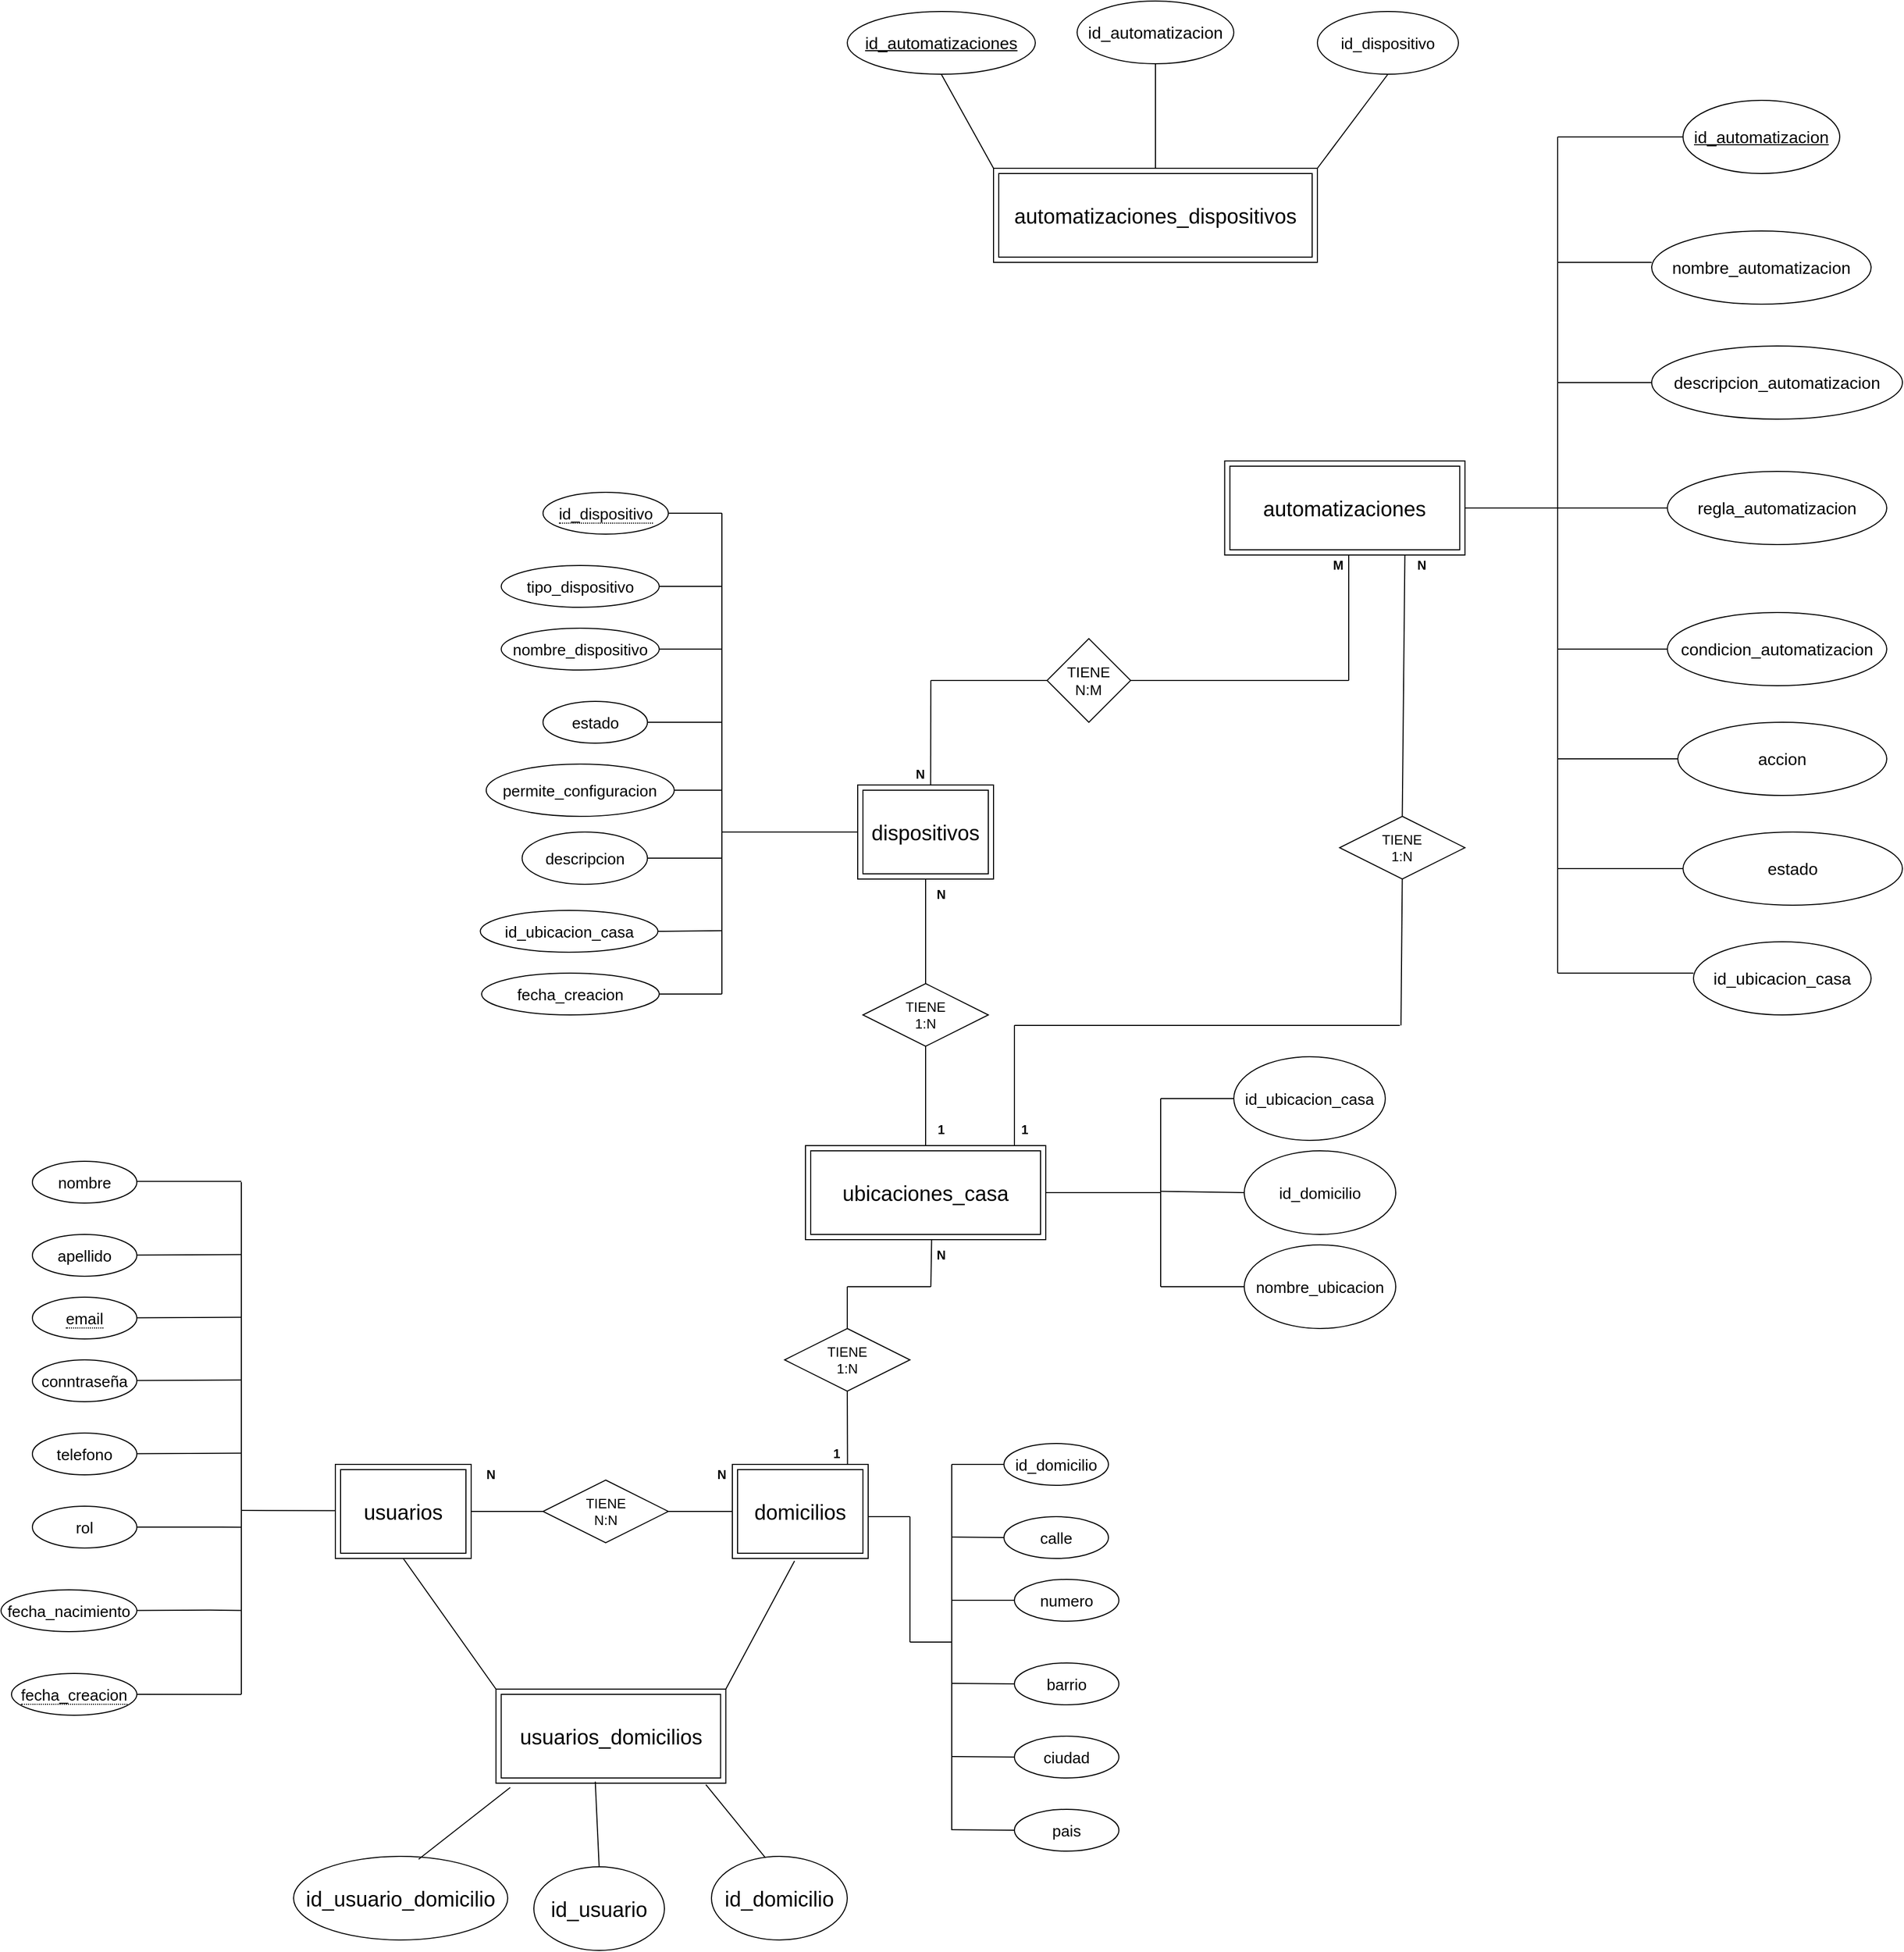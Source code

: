 <mxfile version="27.1.4">
  <diagram name="Página-1" id="RN6qUwkXmXJioh9lJVVL">
    <mxGraphModel dx="1588" dy="1826" grid="1" gridSize="10" guides="1" tooltips="1" connect="1" arrows="1" fold="1" page="0" pageScale="1" pageWidth="1169" pageHeight="827" background="light-dark(#FFFFFF,#000000)" math="0" shadow="0">
      <root>
        <mxCell id="0" />
        <mxCell id="1" parent="0" />
        <mxCell id="u8_-o0xkHzn2XvbIuxs5-7" value="&lt;span style=&quot;font-size: 15px;&quot;&gt;nombre&lt;/span&gt;" style="ellipse;whiteSpace=wrap;html=1;align=center;" parent="1" vertex="1">
          <mxGeometry x="-300" y="220" width="100" height="40" as="geometry" />
        </mxCell>
        <mxCell id="u8_-o0xkHzn2XvbIuxs5-8" value="" style="endArrow=none;html=1;rounded=0;" parent="1" edge="1">
          <mxGeometry relative="1" as="geometry">
            <mxPoint x="-100" y="240" as="sourcePoint" />
            <mxPoint x="-100" y="730" as="targetPoint" />
          </mxGeometry>
        </mxCell>
        <mxCell id="u8_-o0xkHzn2XvbIuxs5-9" value="" style="endArrow=none;html=1;rounded=0;" parent="1" edge="1">
          <mxGeometry relative="1" as="geometry">
            <mxPoint x="-200" y="239.29" as="sourcePoint" />
            <mxPoint x="-100" y="239.29" as="targetPoint" />
          </mxGeometry>
        </mxCell>
        <mxCell id="u8_-o0xkHzn2XvbIuxs5-10" value="&lt;span style=&quot;font-size: 15px;&quot;&gt;apellido&lt;/span&gt;" style="ellipse;whiteSpace=wrap;html=1;align=center;" parent="1" vertex="1">
          <mxGeometry x="-300" y="290" width="100" height="40" as="geometry" />
        </mxCell>
        <mxCell id="u8_-o0xkHzn2XvbIuxs5-11" value="" style="endArrow=none;html=1;rounded=0;" parent="1" edge="1">
          <mxGeometry relative="1" as="geometry">
            <mxPoint x="-200" y="309.7" as="sourcePoint" />
            <mxPoint x="-100" y="309.29" as="targetPoint" />
          </mxGeometry>
        </mxCell>
        <mxCell id="u8_-o0xkHzn2XvbIuxs5-12" value="&lt;span style=&quot;border-bottom: 1px dotted&quot;&gt;&lt;font style=&quot;font-size: 15px;&quot;&gt;email&lt;/font&gt;&lt;/span&gt;" style="ellipse;whiteSpace=wrap;html=1;align=center;" parent="1" vertex="1">
          <mxGeometry x="-300" y="350" width="100" height="40" as="geometry" />
        </mxCell>
        <mxCell id="u8_-o0xkHzn2XvbIuxs5-13" value="&lt;span style=&quot;font-size: 15px;&quot;&gt;conntraseña&lt;/span&gt;" style="ellipse;whiteSpace=wrap;html=1;align=center;" parent="1" vertex="1">
          <mxGeometry x="-300" y="410" width="100" height="40" as="geometry" />
        </mxCell>
        <mxCell id="u8_-o0xkHzn2XvbIuxs5-14" value="&lt;span style=&quot;font-size: 15px;&quot;&gt;telefono&lt;/span&gt;" style="ellipse;whiteSpace=wrap;html=1;align=center;" parent="1" vertex="1">
          <mxGeometry x="-300" y="480" width="100" height="40" as="geometry" />
        </mxCell>
        <mxCell id="u8_-o0xkHzn2XvbIuxs5-3" value="&lt;font style=&quot;font-size: 20px;&quot;&gt;usuarios&lt;/font&gt;" style="shape=ext;margin=3;double=1;whiteSpace=wrap;html=1;align=center;" parent="1" vertex="1">
          <mxGeometry x="-10" y="510" width="130" height="90" as="geometry" />
        </mxCell>
        <mxCell id="3FY7Xd6svoK7raiZwcE3-3" value="&lt;font style=&quot;font-size: 20px;&quot;&gt;dispositivos&lt;/font&gt;" style="shape=ext;margin=3;double=1;whiteSpace=wrap;html=1;align=center;" parent="1" vertex="1">
          <mxGeometry x="490" y="-140" width="130" height="90" as="geometry" />
        </mxCell>
        <mxCell id="3FY7Xd6svoK7raiZwcE3-4" value="&lt;span style=&quot;font-size: 15px;&quot;&gt;rol&lt;/span&gt;" style="ellipse;whiteSpace=wrap;html=1;align=center;" parent="1" vertex="1">
          <mxGeometry x="-300" y="550" width="100" height="40" as="geometry" />
        </mxCell>
        <mxCell id="3FY7Xd6svoK7raiZwcE3-6" value="" style="endArrow=none;html=1;rounded=0;" parent="1" edge="1">
          <mxGeometry relative="1" as="geometry">
            <mxPoint x="-200" y="369.7" as="sourcePoint" />
            <mxPoint x="-100" y="369.29" as="targetPoint" />
          </mxGeometry>
        </mxCell>
        <mxCell id="3FY7Xd6svoK7raiZwcE3-7" value="" style="endArrow=none;html=1;rounded=0;" parent="1" edge="1">
          <mxGeometry relative="1" as="geometry">
            <mxPoint x="-200" y="429.7" as="sourcePoint" />
            <mxPoint x="-100" y="429.29" as="targetPoint" />
          </mxGeometry>
        </mxCell>
        <mxCell id="3FY7Xd6svoK7raiZwcE3-8" value="" style="endArrow=none;html=1;rounded=0;" parent="1" edge="1">
          <mxGeometry relative="1" as="geometry">
            <mxPoint x="-200" y="499.7" as="sourcePoint" />
            <mxPoint x="-100" y="499.29" as="targetPoint" />
          </mxGeometry>
        </mxCell>
        <mxCell id="3FY7Xd6svoK7raiZwcE3-10" value="" style="endArrow=none;html=1;rounded=0;" parent="1" edge="1">
          <mxGeometry relative="1" as="geometry">
            <mxPoint x="-200" y="570" as="sourcePoint" />
            <mxPoint x="-100" y="570.09" as="targetPoint" />
            <Array as="points">
              <mxPoint x="-120" y="570" />
            </Array>
          </mxGeometry>
        </mxCell>
        <mxCell id="3FY7Xd6svoK7raiZwcE3-11" value="" style="endArrow=none;html=1;rounded=0;entryX=0;entryY=0.5;entryDx=0;entryDy=0;" parent="1" edge="1">
          <mxGeometry relative="1" as="geometry">
            <mxPoint x="-100" y="554" as="sourcePoint" />
            <mxPoint x="-10" y="554.29" as="targetPoint" />
            <Array as="points" />
          </mxGeometry>
        </mxCell>
        <mxCell id="3FY7Xd6svoK7raiZwcE3-21" value="&lt;font style=&quot;font-size: 20px;&quot;&gt;domicilios&lt;/font&gt;" style="shape=ext;margin=3;double=1;whiteSpace=wrap;html=1;align=center;" parent="1" vertex="1">
          <mxGeometry x="370" y="510" width="130" height="90" as="geometry" />
        </mxCell>
        <mxCell id="3FY7Xd6svoK7raiZwcE3-27" value="&lt;span style=&quot;font-size: 15px;&quot;&gt;id_domicilio&lt;/span&gt;" style="ellipse;whiteSpace=wrap;html=1;align=center;strokeColor=default;" parent="1" vertex="1">
          <mxGeometry x="630" y="490" width="100" height="40" as="geometry" />
        </mxCell>
        <mxCell id="3FY7Xd6svoK7raiZwcE3-30" value="&lt;span style=&quot;border-bottom: 1px dotted&quot;&gt;&lt;font style=&quot;font-size: 15px;&quot;&gt;fecha_creacion&lt;/font&gt;&lt;/span&gt;" style="ellipse;whiteSpace=wrap;html=1;align=center;" parent="1" vertex="1">
          <mxGeometry x="-320" y="710" width="120" height="40" as="geometry" />
        </mxCell>
        <mxCell id="3FY7Xd6svoK7raiZwcE3-31" value="" style="endArrow=none;html=1;rounded=0;" parent="1" edge="1">
          <mxGeometry relative="1" as="geometry">
            <mxPoint x="-200" y="649.7" as="sourcePoint" />
            <mxPoint x="-100" y="649.79" as="targetPoint" />
            <Array as="points">
              <mxPoint x="-130" y="649.41" />
            </Array>
          </mxGeometry>
        </mxCell>
        <mxCell id="3FY7Xd6svoK7raiZwcE3-34" value="&lt;span style=&quot;font-size: 15px;&quot;&gt;fecha_nacimiento&lt;/span&gt;" style="ellipse;whiteSpace=wrap;html=1;align=center;" parent="1" vertex="1">
          <mxGeometry x="-330" y="630" width="130" height="40" as="geometry" />
        </mxCell>
        <mxCell id="3FY7Xd6svoK7raiZwcE3-35" value="" style="endArrow=none;html=1;rounded=0;" parent="1" edge="1">
          <mxGeometry relative="1" as="geometry">
            <mxPoint x="-200" y="730.0" as="sourcePoint" />
            <mxPoint x="-100" y="730.09" as="targetPoint" />
          </mxGeometry>
        </mxCell>
        <mxCell id="3FY7Xd6svoK7raiZwcE3-37" value="" style="endArrow=none;html=1;rounded=0;exitX=1;exitY=0.5;exitDx=0;exitDy=0;" parent="1" source="3FY7Xd6svoK7raiZwcE3-38" edge="1">
          <mxGeometry relative="1" as="geometry">
            <mxPoint x="300" y="360" as="sourcePoint" />
            <mxPoint x="340" y="555" as="targetPoint" />
          </mxGeometry>
        </mxCell>
        <mxCell id="3FY7Xd6svoK7raiZwcE3-39" value="" style="endArrow=none;html=1;rounded=0;entryX=0;entryY=0.5;entryDx=0;entryDy=0;exitX=1;exitY=0.5;exitDx=0;exitDy=0;" parent="1" source="u8_-o0xkHzn2XvbIuxs5-3" target="3FY7Xd6svoK7raiZwcE3-38" edge="1">
          <mxGeometry relative="1" as="geometry">
            <mxPoint x="150" y="250" as="sourcePoint" />
            <mxPoint x="400" y="245" as="targetPoint" />
          </mxGeometry>
        </mxCell>
        <mxCell id="3FY7Xd6svoK7raiZwcE3-38" value="&lt;div&gt;&lt;font style=&quot;font-size: 13px;&quot;&gt;TIENE&lt;/font&gt;&lt;/div&gt;&lt;div&gt;&lt;font style=&quot;font-size: 13px;&quot;&gt;N:N&lt;/font&gt;&lt;/div&gt;" style="shape=rhombus;perimeter=rhombusPerimeter;whiteSpace=wrap;html=1;align=center;" parent="1" vertex="1">
          <mxGeometry x="188.75" y="525" width="120" height="60" as="geometry" />
        </mxCell>
        <mxCell id="3FY7Xd6svoK7raiZwcE3-41" value="" style="endArrow=none;html=1;rounded=0;" parent="1" edge="1">
          <mxGeometry relative="1" as="geometry">
            <mxPoint x="580" y="510" as="sourcePoint" />
            <mxPoint x="580" y="860" as="targetPoint" />
            <Array as="points">
              <mxPoint x="580" y="750" />
            </Array>
          </mxGeometry>
        </mxCell>
        <mxCell id="3FY7Xd6svoK7raiZwcE3-42" value="" style="endArrow=none;html=1;rounded=0;entryX=0;entryY=0.5;entryDx=0;entryDy=0;" parent="1" target="3FY7Xd6svoK7raiZwcE3-27" edge="1">
          <mxGeometry relative="1" as="geometry">
            <mxPoint x="580" y="510" as="sourcePoint" />
            <mxPoint x="670" y="470" as="targetPoint" />
          </mxGeometry>
        </mxCell>
        <mxCell id="3FY7Xd6svoK7raiZwcE3-43" value="" style="endArrow=none;html=1;rounded=0;entryX=0;entryY=0.5;entryDx=0;entryDy=0;" parent="1" edge="1" target="lZRvwx4m3cb8WMcR_I8b-4">
          <mxGeometry relative="1" as="geometry">
            <mxPoint x="580" y="579.5" as="sourcePoint" />
            <mxPoint x="630" y="579.5" as="targetPoint" />
          </mxGeometry>
        </mxCell>
        <mxCell id="3FY7Xd6svoK7raiZwcE3-44" value="" style="endArrow=none;html=1;rounded=0;" parent="1" edge="1" target="lZRvwx4m3cb8WMcR_I8b-5">
          <mxGeometry relative="1" as="geometry">
            <mxPoint x="580" y="640" as="sourcePoint" />
            <mxPoint x="630" y="644.5" as="targetPoint" />
          </mxGeometry>
        </mxCell>
        <mxCell id="3FY7Xd6svoK7raiZwcE3-45" value="" style="endArrow=none;html=1;rounded=0;entryX=0;entryY=0.5;entryDx=0;entryDy=0;" parent="1" edge="1" target="lZRvwx4m3cb8WMcR_I8b-6">
          <mxGeometry relative="1" as="geometry">
            <mxPoint x="580" y="719.5" as="sourcePoint" />
            <mxPoint x="630" y="719.5" as="targetPoint" />
          </mxGeometry>
        </mxCell>
        <mxCell id="3FY7Xd6svoK7raiZwcE3-46" value="" style="endArrow=none;html=1;rounded=0;entryX=0;entryY=0.5;entryDx=0;entryDy=0;" parent="1" edge="1" target="lZRvwx4m3cb8WMcR_I8b-7">
          <mxGeometry relative="1" as="geometry">
            <mxPoint x="580" y="789.5" as="sourcePoint" />
            <mxPoint x="630" y="789.5" as="targetPoint" />
          </mxGeometry>
        </mxCell>
        <mxCell id="3FY7Xd6svoK7raiZwcE3-47" value="" style="endArrow=none;html=1;rounded=0;entryX=0;entryY=0.5;entryDx=0;entryDy=0;" parent="1" edge="1" target="lZRvwx4m3cb8WMcR_I8b-8">
          <mxGeometry relative="1" as="geometry">
            <mxPoint x="580" y="859.5" as="sourcePoint" />
            <mxPoint x="630" y="859.5" as="targetPoint" />
          </mxGeometry>
        </mxCell>
        <mxCell id="PQYUU-_nngMEaI0ktpOC-4" value="" style="endArrow=none;html=1;rounded=0;entryX=1;entryY=0.5;entryDx=0;entryDy=0;" parent="1" target="PQYUU-_nngMEaI0ktpOC-5" edge="1">
          <mxGeometry width="50" height="50" relative="1" as="geometry">
            <mxPoint x="360" y="-400" as="sourcePoint" />
            <mxPoint x="298.75" y="-400" as="targetPoint" />
          </mxGeometry>
        </mxCell>
        <mxCell id="PQYUU-_nngMEaI0ktpOC-5" value="&lt;span style=&quot;border-bottom: 1px dotted&quot;&gt;&lt;font style=&quot;font-size: 15px;&quot;&gt;id_dispositivo&lt;/font&gt;&lt;/span&gt;" style="ellipse;whiteSpace=wrap;html=1;align=center;" parent="1" vertex="1">
          <mxGeometry x="188.75" y="-420" width="120" height="40" as="geometry" />
        </mxCell>
        <mxCell id="PQYUU-_nngMEaI0ktpOC-7" value="&lt;span style=&quot;font-size: 15px;&quot;&gt;tipo_dispositivo&lt;/span&gt;" style="ellipse;whiteSpace=wrap;html=1;align=center;" parent="1" vertex="1">
          <mxGeometry x="148.75" y="-350" width="151.25" height="40" as="geometry" />
        </mxCell>
        <mxCell id="PQYUU-_nngMEaI0ktpOC-8" value="&lt;span style=&quot;font-size: 15px;&quot;&gt;estado&lt;/span&gt;" style="ellipse;whiteSpace=wrap;html=1;align=center;points=[[0,0,0,0,0],[0,0.5,0,0,0],[0,1,0,0,0],[0.5,0,0,0,0],[0.5,1,0,0,0],[1,0,0,0,0],[1,0.5,0,0,0],[1,1,0,0,0]];" parent="1" vertex="1">
          <mxGeometry x="188.75" y="-220" width="100" height="40" as="geometry" />
        </mxCell>
        <mxCell id="PQYUU-_nngMEaI0ktpOC-11" value="&lt;span style=&quot;font-size: 15px;&quot;&gt;nombre_dispositivo&lt;/span&gt;" style="ellipse;whiteSpace=wrap;html=1;align=center;" parent="1" vertex="1">
          <mxGeometry x="148.75" y="-290" width="151.25" height="40" as="geometry" />
        </mxCell>
        <mxCell id="PQYUU-_nngMEaI0ktpOC-13" value="&lt;span style=&quot;font-size: 20px;&quot;&gt;automatizaciones&lt;/span&gt;" style="shape=ext;margin=3;double=1;whiteSpace=wrap;html=1;align=center;" parent="1" vertex="1">
          <mxGeometry x="841.25" y="-450" width="230" height="90" as="geometry" />
        </mxCell>
        <mxCell id="PQYUU-_nngMEaI0ktpOC-15" value="" style="endArrow=none;html=1;rounded=0;" parent="1" edge="1">
          <mxGeometry width="50" height="50" relative="1" as="geometry">
            <mxPoint x="360" y="-400" as="sourcePoint" />
            <mxPoint x="360" y="60" as="targetPoint" />
            <Array as="points">
              <mxPoint x="360" y="-60" />
            </Array>
          </mxGeometry>
        </mxCell>
        <mxCell id="PQYUU-_nngMEaI0ktpOC-16" value="" style="endArrow=none;html=1;rounded=0;entryX=1;entryY=0.5;entryDx=0;entryDy=0;" parent="1" target="PQYUU-_nngMEaI0ktpOC-7" edge="1">
          <mxGeometry width="50" height="50" relative="1" as="geometry">
            <mxPoint x="360" y="-330" as="sourcePoint" />
            <mxPoint x="310" y="-350" as="targetPoint" />
          </mxGeometry>
        </mxCell>
        <mxCell id="PQYUU-_nngMEaI0ktpOC-17" value="" style="endArrow=none;html=1;rounded=0;entryX=1;entryY=0.5;entryDx=0;entryDy=0;" parent="1" edge="1" target="PQYUU-_nngMEaI0ktpOC-11">
          <mxGeometry width="50" height="50" relative="1" as="geometry">
            <mxPoint x="360" y="-270" as="sourcePoint" />
            <mxPoint x="310" y="-270" as="targetPoint" />
          </mxGeometry>
        </mxCell>
        <mxCell id="PQYUU-_nngMEaI0ktpOC-20" value="" style="endArrow=none;html=1;rounded=0;entryX=1;entryY=0.5;entryDx=0;entryDy=0;entryPerimeter=0;" parent="1" target="PQYUU-_nngMEaI0ktpOC-8" edge="1">
          <mxGeometry width="50" height="50" relative="1" as="geometry">
            <mxPoint x="360" y="-200" as="sourcePoint" />
            <mxPoint x="288.75" y="-205" as="targetPoint" />
          </mxGeometry>
        </mxCell>
        <mxCell id="PQYUU-_nngMEaI0ktpOC-21" value="&lt;span style=&quot;font-size: 20px;&quot;&gt;ubicaciones_casa&lt;/span&gt;" style="shape=ext;margin=3;double=1;whiteSpace=wrap;html=1;align=center;" parent="1" vertex="1">
          <mxGeometry x="440" y="205" width="230" height="90" as="geometry" />
        </mxCell>
        <mxCell id="PQYUU-_nngMEaI0ktpOC-22" value="&lt;span style=&quot;font-size: 15px;&quot;&gt;id_ubicacion_casa&lt;/span&gt;" style="ellipse;whiteSpace=wrap;html=1;align=center;" parent="1" vertex="1">
          <mxGeometry x="128.75" y="-20" width="170" height="40" as="geometry" />
        </mxCell>
        <mxCell id="PQYUU-_nngMEaI0ktpOC-23" value="" style="endArrow=none;html=1;rounded=0;entryX=1;entryY=0.5;entryDx=0;entryDy=0;" parent="1" edge="1" target="PQYUU-_nngMEaI0ktpOC-46">
          <mxGeometry width="50" height="50" relative="1" as="geometry">
            <mxPoint x="360" y="-70" as="sourcePoint" />
            <mxPoint x="300" y="-70" as="targetPoint" />
          </mxGeometry>
        </mxCell>
        <mxCell id="PQYUU-_nngMEaI0ktpOC-25" value="" style="endArrow=none;html=1;rounded=0;entryX=1;entryY=0.5;entryDx=0;entryDy=0;" parent="1" edge="1" target="PQYUU-_nngMEaI0ktpOC-22">
          <mxGeometry width="50" height="50" relative="1" as="geometry">
            <mxPoint x="360" y="-0.59" as="sourcePoint" />
            <mxPoint x="320" y="-20" as="targetPoint" />
          </mxGeometry>
        </mxCell>
        <mxCell id="PQYUU-_nngMEaI0ktpOC-27" value="" style="endArrow=none;html=1;rounded=0;" parent="1" edge="1">
          <mxGeometry width="50" height="50" relative="1" as="geometry">
            <mxPoint x="360" y="60" as="sourcePoint" />
            <mxPoint x="300" y="60" as="targetPoint" />
          </mxGeometry>
        </mxCell>
        <mxCell id="PQYUU-_nngMEaI0ktpOC-28" value="&lt;span style=&quot;font-size: 15px;&quot;&gt;fecha_creacion&lt;/span&gt;" style="ellipse;whiteSpace=wrap;html=1;align=center;" parent="1" vertex="1">
          <mxGeometry x="130" y="40" width="170" height="40" as="geometry" />
        </mxCell>
        <mxCell id="PQYUU-_nngMEaI0ktpOC-44" value="&lt;font style=&quot;font-size: 15px;&quot;&gt;permite_configuracion&lt;/font&gt;" style="ellipse;whiteSpace=wrap;html=1;" parent="1" vertex="1">
          <mxGeometry x="134.38" y="-160" width="180" height="50" as="geometry" />
        </mxCell>
        <mxCell id="PQYUU-_nngMEaI0ktpOC-46" value="&lt;font style=&quot;font-size: 15px;&quot;&gt;descripcion&lt;/font&gt;" style="ellipse;whiteSpace=wrap;html=1;" parent="1" vertex="1">
          <mxGeometry x="168.75" y="-95" width="120" height="50" as="geometry" />
        </mxCell>
        <mxCell id="PQYUU-_nngMEaI0ktpOC-52" value="&lt;font style=&quot;font-size: 15px;&quot;&gt;id_ubicacion_casa&lt;/font&gt;" style="ellipse;whiteSpace=wrap;html=1;" parent="1" vertex="1">
          <mxGeometry x="850" y="120" width="145" height="80" as="geometry" />
        </mxCell>
        <mxCell id="PQYUU-_nngMEaI0ktpOC-56" value="&lt;font style=&quot;font-size: 15px;&quot;&gt;nombre_ubicacion&lt;/font&gt;" style="ellipse;whiteSpace=wrap;html=1;" parent="1" vertex="1">
          <mxGeometry x="860" y="300" width="145" height="80" as="geometry" />
        </mxCell>
        <mxCell id="PQYUU-_nngMEaI0ktpOC-60" value="&lt;font style=&quot;font-size: 16px;&quot;&gt;&lt;u&gt;id_automatizacion&lt;/u&gt;&lt;/font&gt;" style="ellipse;whiteSpace=wrap;html=1;" parent="1" vertex="1">
          <mxGeometry x="1280" y="-795" width="150" height="70" as="geometry" />
        </mxCell>
        <mxCell id="PQYUU-_nngMEaI0ktpOC-65" value="&lt;font style=&quot;font-size: 16px;&quot;&gt;id_ubicacion_casa&lt;/font&gt;" style="ellipse;whiteSpace=wrap;html=1;" parent="1" vertex="1">
          <mxGeometry x="1290" y="10" width="170" height="70" as="geometry" />
        </mxCell>
        <mxCell id="PQYUU-_nngMEaI0ktpOC-71" value="&lt;font style=&quot;font-size: 14px;&quot;&gt;TIENE&lt;/font&gt;&lt;div&gt;&lt;font style=&quot;font-size: 14px;&quot;&gt;N:M&lt;/font&gt;&lt;/div&gt;" style="rhombus;whiteSpace=wrap;html=1;" parent="1" vertex="1">
          <mxGeometry x="671.25" y="-280" width="80" height="80" as="geometry" />
        </mxCell>
        <mxCell id="9aWKp1DlWxSWSAv2HUEG-2" value="&lt;font style=&quot;font-size: 15px;&quot;&gt;id_domicilio&lt;/font&gt;" style="ellipse;whiteSpace=wrap;html=1;" parent="1" vertex="1">
          <mxGeometry x="860" y="210" width="145" height="80" as="geometry" />
        </mxCell>
        <mxCell id="e76gL8wItpxrsiZWBFDr-9" value="&lt;div&gt;&lt;font style=&quot;font-size: 13px;&quot;&gt;TIENE&lt;/font&gt;&lt;/div&gt;&lt;div&gt;&lt;font style=&quot;font-size: 13px;&quot;&gt;1:N&lt;/font&gt;&lt;/div&gt;" style="shape=rhombus;perimeter=rhombusPerimeter;whiteSpace=wrap;html=1;align=center;" parent="1" vertex="1">
          <mxGeometry x="420" y="380" width="120" height="60" as="geometry" />
        </mxCell>
        <mxCell id="e76gL8wItpxrsiZWBFDr-11" value="&lt;div&gt;&lt;font style=&quot;font-size: 13px;&quot;&gt;TIENE&lt;/font&gt;&lt;/div&gt;&lt;div&gt;&lt;span style=&quot;font-size: 13px;&quot;&gt;1:N&lt;/span&gt;&lt;/div&gt;" style="shape=rhombus;perimeter=rhombusPerimeter;whiteSpace=wrap;html=1;align=center;" parent="1" vertex="1">
          <mxGeometry x="495" y="50" width="120" height="60" as="geometry" />
        </mxCell>
        <mxCell id="eNG17uDxJaIBUiNM3jQK-4" value="" style="endArrow=none;html=1;rounded=0;" parent="1" edge="1">
          <mxGeometry width="50" height="50" relative="1" as="geometry">
            <mxPoint x="540" y="680" as="sourcePoint" />
            <mxPoint x="580" y="680" as="targetPoint" />
          </mxGeometry>
        </mxCell>
        <mxCell id="eNG17uDxJaIBUiNM3jQK-5" value="" style="endArrow=none;html=1;rounded=0;entryX=0;entryY=0.5;entryDx=0;entryDy=0;" parent="1" target="3FY7Xd6svoK7raiZwcE3-21" edge="1">
          <mxGeometry width="50" height="50" relative="1" as="geometry">
            <mxPoint x="340" y="555" as="sourcePoint" />
            <mxPoint x="370" y="410" as="targetPoint" />
          </mxGeometry>
        </mxCell>
        <mxCell id="eNG17uDxJaIBUiNM3jQK-7" value="" style="endArrow=none;html=1;rounded=0;exitX=0.5;exitY=0;exitDx=0;exitDy=0;entryX=0.5;entryY=1;entryDx=0;entryDy=0;" parent="1" source="e76gL8wItpxrsiZWBFDr-11" target="3FY7Xd6svoK7raiZwcE3-3" edge="1">
          <mxGeometry width="50" height="50" relative="1" as="geometry">
            <mxPoint x="610" y="-10" as="sourcePoint" />
            <mxPoint x="660" y="-60" as="targetPoint" />
          </mxGeometry>
        </mxCell>
        <mxCell id="eNG17uDxJaIBUiNM3jQK-17" value="" style="endArrow=none;html=1;rounded=0;entryX=0;entryY=0.5;entryDx=0;entryDy=0;" parent="1" target="3FY7Xd6svoK7raiZwcE3-3" edge="1">
          <mxGeometry width="50" height="50" relative="1" as="geometry">
            <mxPoint x="360" y="-95" as="sourcePoint" />
            <mxPoint x="550" y="-70" as="targetPoint" />
          </mxGeometry>
        </mxCell>
        <mxCell id="eNG17uDxJaIBUiNM3jQK-21" value="" style="endArrow=none;html=1;rounded=0;entryX=0.5;entryY=1;entryDx=0;entryDy=0;" parent="1" source="PQYUU-_nngMEaI0ktpOC-21" target="e76gL8wItpxrsiZWBFDr-11" edge="1">
          <mxGeometry width="50" height="50" relative="1" as="geometry">
            <mxPoint x="500" y="300" as="sourcePoint" />
            <mxPoint x="550" y="250" as="targetPoint" />
          </mxGeometry>
        </mxCell>
        <mxCell id="eNG17uDxJaIBUiNM3jQK-22" value="" style="endArrow=none;html=1;rounded=0;exitX=1;exitY=0.5;exitDx=0;exitDy=0;" parent="1" source="PQYUU-_nngMEaI0ktpOC-21" edge="1">
          <mxGeometry width="50" height="50" relative="1" as="geometry">
            <mxPoint x="700" y="240" as="sourcePoint" />
            <mxPoint x="780" y="250" as="targetPoint" />
          </mxGeometry>
        </mxCell>
        <mxCell id="eNG17uDxJaIBUiNM3jQK-23" value="" style="endArrow=none;html=1;rounded=0;" parent="1" edge="1">
          <mxGeometry width="50" height="50" relative="1" as="geometry">
            <mxPoint x="780" y="340" as="sourcePoint" />
            <mxPoint x="780" y="160" as="targetPoint" />
          </mxGeometry>
        </mxCell>
        <mxCell id="eNG17uDxJaIBUiNM3jQK-24" value="" style="endArrow=none;html=1;rounded=0;" parent="1" edge="1">
          <mxGeometry width="50" height="50" relative="1" as="geometry">
            <mxPoint x="780" y="160" as="sourcePoint" />
            <mxPoint x="850" y="160" as="targetPoint" />
            <Array as="points">
              <mxPoint x="830" y="160" />
            </Array>
          </mxGeometry>
        </mxCell>
        <mxCell id="eNG17uDxJaIBUiNM3jQK-25" value="" style="endArrow=none;html=1;rounded=0;entryX=0;entryY=0.5;entryDx=0;entryDy=0;" parent="1" target="9aWKp1DlWxSWSAv2HUEG-2" edge="1">
          <mxGeometry width="50" height="50" relative="1" as="geometry">
            <mxPoint x="780" y="248.75" as="sourcePoint" />
            <mxPoint x="860" y="251" as="targetPoint" />
          </mxGeometry>
        </mxCell>
        <mxCell id="eNG17uDxJaIBUiNM3jQK-26" value="" style="endArrow=none;html=1;rounded=0;" parent="1" edge="1">
          <mxGeometry width="50" height="50" relative="1" as="geometry">
            <mxPoint x="780" y="340" as="sourcePoint" />
            <mxPoint x="860" y="340" as="targetPoint" />
          </mxGeometry>
        </mxCell>
        <mxCell id="eNG17uDxJaIBUiNM3jQK-27" value="" style="endArrow=none;html=1;rounded=0;exitX=0.5;exitY=0;exitDx=0;exitDy=0;" parent="1" source="e76gL8wItpxrsiZWBFDr-9" edge="1">
          <mxGeometry width="50" height="50" relative="1" as="geometry">
            <mxPoint x="510" y="420" as="sourcePoint" />
            <mxPoint x="480" y="340" as="targetPoint" />
          </mxGeometry>
        </mxCell>
        <mxCell id="eNG17uDxJaIBUiNM3jQK-29" value="" style="endArrow=none;html=1;rounded=0;entryX=0.525;entryY=0.997;entryDx=0;entryDy=0;entryPerimeter=0;" parent="1" target="PQYUU-_nngMEaI0ktpOC-21" edge="1">
          <mxGeometry width="50" height="50" relative="1" as="geometry">
            <mxPoint x="560" y="340" as="sourcePoint" />
            <mxPoint x="560" y="320" as="targetPoint" />
          </mxGeometry>
        </mxCell>
        <mxCell id="eNG17uDxJaIBUiNM3jQK-30" value="" style="endArrow=none;html=1;rounded=0;" parent="1" edge="1">
          <mxGeometry width="50" height="50" relative="1" as="geometry">
            <mxPoint x="480" y="340" as="sourcePoint" />
            <mxPoint x="560" y="340" as="targetPoint" />
          </mxGeometry>
        </mxCell>
        <mxCell id="eNG17uDxJaIBUiNM3jQK-31" value="" style="endArrow=none;html=1;rounded=0;entryX=0.5;entryY=1;entryDx=0;entryDy=0;exitX=0.848;exitY=0.004;exitDx=0;exitDy=0;exitPerimeter=0;" parent="1" source="3FY7Xd6svoK7raiZwcE3-21" target="e76gL8wItpxrsiZWBFDr-9" edge="1">
          <mxGeometry width="50" height="50" relative="1" as="geometry">
            <mxPoint x="550" y="510" as="sourcePoint" />
            <mxPoint x="600" y="460" as="targetPoint" />
          </mxGeometry>
        </mxCell>
        <mxCell id="eNG17uDxJaIBUiNM3jQK-32" value="" style="endArrow=none;html=1;rounded=0;entryX=0;entryY=0.5;entryDx=0;entryDy=0;" parent="1" target="EQy5KtM84WTioe9oO2fu-3" edge="1">
          <mxGeometry width="50" height="50" relative="1" as="geometry">
            <mxPoint x="1160" y="-405" as="sourcePoint" />
            <mxPoint x="1250" y="-400" as="targetPoint" />
          </mxGeometry>
        </mxCell>
        <mxCell id="eNG17uDxJaIBUiNM3jQK-33" value="" style="endArrow=none;html=1;rounded=0;" parent="1" edge="1">
          <mxGeometry width="50" height="50" relative="1" as="geometry">
            <mxPoint x="1160" y="-485" as="sourcePoint" />
            <mxPoint x="1160" y="-760" as="targetPoint" />
          </mxGeometry>
        </mxCell>
        <mxCell id="eNG17uDxJaIBUiNM3jQK-34" value="" style="endArrow=none;html=1;rounded=0;" parent="1" edge="1">
          <mxGeometry width="50" height="50" relative="1" as="geometry">
            <mxPoint x="1160" y="40" as="sourcePoint" />
            <mxPoint x="1160" y="-325" as="targetPoint" />
          </mxGeometry>
        </mxCell>
        <mxCell id="eNG17uDxJaIBUiNM3jQK-36" value="" style="endArrow=none;html=1;rounded=0;" parent="1" edge="1">
          <mxGeometry width="50" height="50" relative="1" as="geometry">
            <mxPoint x="1160" y="-325" as="sourcePoint" />
            <mxPoint x="1160" y="-485" as="targetPoint" />
          </mxGeometry>
        </mxCell>
        <mxCell id="eNG17uDxJaIBUiNM3jQK-37" value="" style="endArrow=none;html=1;rounded=0;exitX=1;exitY=0.5;exitDx=0;exitDy=0;" parent="1" source="PQYUU-_nngMEaI0ktpOC-13" edge="1">
          <mxGeometry width="50" height="50" relative="1" as="geometry">
            <mxPoint x="1220" y="-400" as="sourcePoint" />
            <mxPoint x="1160" y="-405" as="targetPoint" />
          </mxGeometry>
        </mxCell>
        <mxCell id="eNG17uDxJaIBUiNM3jQK-43" value="&lt;b&gt;N&lt;/b&gt;" style="text;html=1;align=center;verticalAlign=middle;whiteSpace=wrap;rounded=0;" parent="1" vertex="1">
          <mxGeometry x="350" y="510" width="20" height="20" as="geometry" />
        </mxCell>
        <mxCell id="eNG17uDxJaIBUiNM3jQK-45" value="&lt;b&gt;1&lt;/b&gt;" style="text;html=1;align=center;verticalAlign=middle;whiteSpace=wrap;rounded=0;" parent="1" vertex="1">
          <mxGeometry x="460" y="490" width="20" height="20" as="geometry" />
        </mxCell>
        <mxCell id="eNG17uDxJaIBUiNM3jQK-50" value="" style="endArrow=none;html=1;rounded=0;" parent="1" edge="1">
          <mxGeometry width="50" height="50" relative="1" as="geometry">
            <mxPoint x="540" y="680" as="sourcePoint" />
            <mxPoint x="540" y="560" as="targetPoint" />
          </mxGeometry>
        </mxCell>
        <mxCell id="eNG17uDxJaIBUiNM3jQK-51" value="" style="endArrow=none;html=1;rounded=0;" parent="1" edge="1">
          <mxGeometry width="50" height="50" relative="1" as="geometry">
            <mxPoint x="500" y="560" as="sourcePoint" />
            <mxPoint x="540" y="560" as="targetPoint" />
          </mxGeometry>
        </mxCell>
        <mxCell id="eNG17uDxJaIBUiNM3jQK-52" value="" style="endArrow=none;html=1;rounded=0;exitX=0.537;exitY=-0.003;exitDx=0;exitDy=0;exitPerimeter=0;" parent="1" source="3FY7Xd6svoK7raiZwcE3-3" edge="1">
          <mxGeometry width="50" height="50" relative="1" as="geometry">
            <mxPoint x="560" y="-150" as="sourcePoint" />
            <mxPoint x="560" y="-240" as="targetPoint" />
          </mxGeometry>
        </mxCell>
        <mxCell id="eNG17uDxJaIBUiNM3jQK-53" value="" style="endArrow=none;html=1;rounded=0;entryX=0;entryY=0.5;entryDx=0;entryDy=0;" parent="1" target="PQYUU-_nngMEaI0ktpOC-71" edge="1">
          <mxGeometry width="50" height="50" relative="1" as="geometry">
            <mxPoint x="560" y="-240" as="sourcePoint" />
            <mxPoint x="640" y="-210" as="targetPoint" />
          </mxGeometry>
        </mxCell>
        <mxCell id="eNG17uDxJaIBUiNM3jQK-54" value="" style="endArrow=none;html=1;rounded=0;exitX=1;exitY=0.5;exitDx=0;exitDy=0;" parent="1" source="PQYUU-_nngMEaI0ktpOC-71" edge="1">
          <mxGeometry width="50" height="50" relative="1" as="geometry">
            <mxPoint x="830" y="-200" as="sourcePoint" />
            <mxPoint x="960" y="-240" as="targetPoint" />
          </mxGeometry>
        </mxCell>
        <mxCell id="eNG17uDxJaIBUiNM3jQK-55" value="" style="endArrow=none;html=1;rounded=0;" parent="1" edge="1">
          <mxGeometry width="50" height="50" relative="1" as="geometry">
            <mxPoint x="960" y="-240" as="sourcePoint" />
            <mxPoint x="960" y="-360" as="targetPoint" />
          </mxGeometry>
        </mxCell>
        <mxCell id="eNG17uDxJaIBUiNM3jQK-58" value="&lt;b&gt;N&lt;/b&gt;" style="text;html=1;align=center;verticalAlign=middle;whiteSpace=wrap;rounded=0;" parent="1" vertex="1">
          <mxGeometry x="540" y="-160" width="20" height="20" as="geometry" />
        </mxCell>
        <mxCell id="eNG17uDxJaIBUiNM3jQK-59" value="&lt;b&gt;M&lt;/b&gt;" style="text;html=1;align=center;verticalAlign=middle;whiteSpace=wrap;rounded=0;" parent="1" vertex="1">
          <mxGeometry x="940" y="-360" width="20" height="20" as="geometry" />
        </mxCell>
        <mxCell id="eNG17uDxJaIBUiNM3jQK-60" value="&lt;b&gt;1&lt;/b&gt;" style="text;html=1;align=center;verticalAlign=middle;whiteSpace=wrap;rounded=0;" parent="1" vertex="1">
          <mxGeometry x="560" y="180" width="20" height="20" as="geometry" />
        </mxCell>
        <mxCell id="9W7iCBFBEu6Ouapv9Jzr-2" value="&lt;font style=&quot;font-size: 20px;&quot;&gt;usuarios_domicilios&lt;/font&gt;" style="shape=ext;margin=3;double=1;whiteSpace=wrap;html=1;align=center;" parent="1" vertex="1">
          <mxGeometry x="143.75" y="725" width="220" height="90" as="geometry" />
        </mxCell>
        <mxCell id="9W7iCBFBEu6Ouapv9Jzr-3" value="&lt;span style=&quot;font-size: 20px;&quot;&gt;id_domicilio&lt;/span&gt;" style="ellipse;whiteSpace=wrap;html=1;" parent="1" vertex="1">
          <mxGeometry x="350" y="885" width="130" height="80" as="geometry" />
        </mxCell>
        <mxCell id="9W7iCBFBEu6Ouapv9Jzr-7" value="&lt;span style=&quot;font-size: 20px;&quot;&gt;id_usuario&lt;/span&gt;" style="ellipse;whiteSpace=wrap;html=1;" parent="1" vertex="1">
          <mxGeometry x="180" y="895" width="125" height="80" as="geometry" />
        </mxCell>
        <mxCell id="9W7iCBFBEu6Ouapv9Jzr-8" value="" style="endArrow=none;html=1;rounded=0;exitX=0.5;exitY=0;exitDx=0;exitDy=0;entryX=0.432;entryY=0.983;entryDx=0;entryDy=0;entryPerimeter=0;" parent="1" source="9W7iCBFBEu6Ouapv9Jzr-7" target="9W7iCBFBEu6Ouapv9Jzr-2" edge="1">
          <mxGeometry width="50" height="50" relative="1" as="geometry">
            <mxPoint x="130" y="855" as="sourcePoint" />
            <mxPoint x="180" y="805" as="targetPoint" />
          </mxGeometry>
        </mxCell>
        <mxCell id="9W7iCBFBEu6Ouapv9Jzr-9" value="" style="endArrow=none;html=1;rounded=0;exitX=0.397;exitY=0.016;exitDx=0;exitDy=0;entryX=0.913;entryY=1.014;entryDx=0;entryDy=0;exitPerimeter=0;entryPerimeter=0;" parent="1" source="9W7iCBFBEu6Ouapv9Jzr-3" target="9W7iCBFBEu6Ouapv9Jzr-2" edge="1">
          <mxGeometry width="50" height="50" relative="1" as="geometry">
            <mxPoint x="270" y="905" as="sourcePoint" />
            <mxPoint x="317" y="835" as="targetPoint" />
          </mxGeometry>
        </mxCell>
        <mxCell id="9W7iCBFBEu6Ouapv9Jzr-11" value="&lt;b&gt;N&lt;/b&gt;" style="text;html=1;align=center;verticalAlign=middle;whiteSpace=wrap;rounded=0;" parent="1" vertex="1">
          <mxGeometry x="128.75" y="510" width="20" height="20" as="geometry" />
        </mxCell>
        <mxCell id="9W7iCBFBEu6Ouapv9Jzr-12" value="&lt;b&gt;N&lt;/b&gt;" style="text;html=1;align=center;verticalAlign=middle;whiteSpace=wrap;rounded=0;" parent="1" vertex="1">
          <mxGeometry x="560" y="300" width="20" height="20" as="geometry" />
        </mxCell>
        <mxCell id="8wUv1ZEfotfngisq_kr5-1" value="&lt;b&gt;N&lt;/b&gt;" style="text;html=1;align=center;verticalAlign=middle;whiteSpace=wrap;rounded=0;" parent="1" vertex="1">
          <mxGeometry x="560" y="-45" width="20" height="20" as="geometry" />
        </mxCell>
        <mxCell id="EQy5KtM84WTioe9oO2fu-1" value="&lt;font style=&quot;font-size: 16px;&quot;&gt;nombre_automatizacion&lt;/font&gt;" style="ellipse;whiteSpace=wrap;html=1;" parent="1" vertex="1">
          <mxGeometry x="1250" y="-670" width="210" height="70" as="geometry" />
        </mxCell>
        <mxCell id="EQy5KtM84WTioe9oO2fu-2" value="&lt;font style=&quot;font-size: 16px;&quot;&gt;descripcion_automatizacion&lt;/font&gt;" style="ellipse;whiteSpace=wrap;html=1;" parent="1" vertex="1">
          <mxGeometry x="1250" y="-560" width="240" height="70" as="geometry" />
        </mxCell>
        <mxCell id="EQy5KtM84WTioe9oO2fu-3" value="&lt;font style=&quot;font-size: 16px;&quot;&gt;regla_automatizacion&lt;/font&gt;" style="ellipse;whiteSpace=wrap;html=1;" parent="1" vertex="1">
          <mxGeometry x="1265" y="-440" width="210" height="70" as="geometry" />
        </mxCell>
        <mxCell id="EQy5KtM84WTioe9oO2fu-4" value="&lt;font style=&quot;font-size: 16px;&quot;&gt;condicion_automatizacion&lt;/font&gt;" style="ellipse;whiteSpace=wrap;html=1;" parent="1" vertex="1">
          <mxGeometry x="1265" y="-305" width="210" height="70" as="geometry" />
        </mxCell>
        <mxCell id="EQy5KtM84WTioe9oO2fu-5" value="&lt;font style=&quot;font-size: 16px;&quot;&gt;estado&lt;/font&gt;" style="ellipse;whiteSpace=wrap;html=1;" parent="1" vertex="1">
          <mxGeometry x="1280" y="-95" width="210" height="70" as="geometry" />
        </mxCell>
        <mxCell id="EQy5KtM84WTioe9oO2fu-6" value="" style="endArrow=none;html=1;rounded=0;" parent="1" edge="1">
          <mxGeometry width="50" height="50" relative="1" as="geometry">
            <mxPoint x="640" y="205" as="sourcePoint" />
            <mxPoint x="640" y="90" as="targetPoint" />
          </mxGeometry>
        </mxCell>
        <mxCell id="EQy5KtM84WTioe9oO2fu-7" value="" style="endArrow=none;html=1;rounded=0;" parent="1" edge="1">
          <mxGeometry width="50" height="50" relative="1" as="geometry">
            <mxPoint x="640" y="90" as="sourcePoint" />
            <mxPoint x="1009" y="90" as="targetPoint" />
          </mxGeometry>
        </mxCell>
        <mxCell id="EQy5KtM84WTioe9oO2fu-12" value="" style="endArrow=none;html=1;rounded=0;entryX=0.5;entryY=1;entryDx=0;entryDy=0;" parent="1" target="EQy5KtM84WTioe9oO2fu-11" edge="1">
          <mxGeometry width="50" height="50" relative="1" as="geometry">
            <mxPoint x="1010" y="90" as="sourcePoint" />
            <mxPoint x="1004" y="-362" as="targetPoint" />
          </mxGeometry>
        </mxCell>
        <mxCell id="EQy5KtM84WTioe9oO2fu-11" value="&lt;div&gt;&lt;font style=&quot;font-size: 13px;&quot;&gt;TIENE&lt;/font&gt;&lt;/div&gt;&lt;div&gt;&lt;span style=&quot;font-size: 13px;&quot;&gt;1:N&lt;/span&gt;&lt;/div&gt;" style="shape=rhombus;perimeter=rhombusPerimeter;whiteSpace=wrap;html=1;align=center;" parent="1" vertex="1">
          <mxGeometry x="951.25" y="-110" width="120" height="60" as="geometry" />
        </mxCell>
        <mxCell id="EQy5KtM84WTioe9oO2fu-13" value="" style="endArrow=none;html=1;rounded=0;exitX=0.5;exitY=0;exitDx=0;exitDy=0;entryX=0.75;entryY=1;entryDx=0;entryDy=0;" parent="1" source="EQy5KtM84WTioe9oO2fu-11" target="PQYUU-_nngMEaI0ktpOC-13" edge="1">
          <mxGeometry width="50" height="50" relative="1" as="geometry">
            <mxPoint x="1050" y="-130" as="sourcePoint" />
            <mxPoint x="1050" y="-250" as="targetPoint" />
          </mxGeometry>
        </mxCell>
        <mxCell id="EQy5KtM84WTioe9oO2fu-14" value="&lt;b&gt;1&lt;/b&gt;" style="text;html=1;align=center;verticalAlign=middle;whiteSpace=wrap;rounded=0;" parent="1" vertex="1">
          <mxGeometry x="640" y="180" width="20" height="20" as="geometry" />
        </mxCell>
        <mxCell id="EQy5KtM84WTioe9oO2fu-16" value="&lt;b&gt;N&lt;/b&gt;" style="text;html=1;align=center;verticalAlign=middle;whiteSpace=wrap;rounded=0;" parent="1" vertex="1">
          <mxGeometry x="1020" y="-360" width="20" height="20" as="geometry" />
        </mxCell>
        <mxCell id="EQy5KtM84WTioe9oO2fu-17" value="&lt;font style=&quot;font-size: 16px;&quot;&gt;accion&lt;/font&gt;" style="ellipse;whiteSpace=wrap;html=1;" parent="1" vertex="1">
          <mxGeometry x="1275" y="-200" width="200" height="70" as="geometry" />
        </mxCell>
        <mxCell id="EQy5KtM84WTioe9oO2fu-18" value="&lt;span style=&quot;font-size: 20px;&quot;&gt;automatizaciones_dispositivos&lt;/span&gt;" style="shape=ext;margin=3;double=1;whiteSpace=wrap;html=1;align=center;" parent="1" vertex="1">
          <mxGeometry x="620" y="-730" width="310" height="90" as="geometry" />
        </mxCell>
        <mxCell id="sisKXUa0plTja1xK9jKy-1" value="&lt;font style=&quot;font-size: 16px;&quot;&gt;id_automatizacion&lt;/font&gt;" style="ellipse;whiteSpace=wrap;html=1;" parent="1" vertex="1">
          <mxGeometry x="700" y="-890" width="150" height="60" as="geometry" />
        </mxCell>
        <mxCell id="sisKXUa0plTja1xK9jKy-2" value="&lt;span style=&quot;font-size: 15px;&quot;&gt;id_dispositivo&lt;/span&gt;" style="ellipse;whiteSpace=wrap;html=1;align=center;" parent="1" vertex="1">
          <mxGeometry x="930" y="-880" width="135" height="60" as="geometry" />
        </mxCell>
        <mxCell id="sisKXUa0plTja1xK9jKy-3" value="" style="endArrow=none;html=1;rounded=0;entryX=0;entryY=0.5;entryDx=0;entryDy=0;" parent="1" target="PQYUU-_nngMEaI0ktpOC-60" edge="1">
          <mxGeometry width="50" height="50" relative="1" as="geometry">
            <mxPoint x="1160" y="-760" as="sourcePoint" />
            <mxPoint x="1210" y="-850" as="targetPoint" />
          </mxGeometry>
        </mxCell>
        <mxCell id="sisKXUa0plTja1xK9jKy-7" value="" style="endArrow=none;html=1;rounded=0;" parent="1" edge="1">
          <mxGeometry width="50" height="50" relative="1" as="geometry">
            <mxPoint x="1160" y="-640" as="sourcePoint" />
            <mxPoint x="1250" y="-640" as="targetPoint" />
          </mxGeometry>
        </mxCell>
        <mxCell id="sisKXUa0plTja1xK9jKy-8" value="" style="endArrow=none;html=1;rounded=0;entryX=0;entryY=0.5;entryDx=0;entryDy=0;" parent="1" target="EQy5KtM84WTioe9oO2fu-2" edge="1">
          <mxGeometry width="50" height="50" relative="1" as="geometry">
            <mxPoint x="1160" y="-525" as="sourcePoint" />
            <mxPoint x="1280" y="-530" as="targetPoint" />
          </mxGeometry>
        </mxCell>
        <mxCell id="sisKXUa0plTja1xK9jKy-9" value="" style="endArrow=none;html=1;rounded=0;entryX=0;entryY=0.5;entryDx=0;entryDy=0;" parent="1" target="EQy5KtM84WTioe9oO2fu-4" edge="1">
          <mxGeometry width="50" height="50" relative="1" as="geometry">
            <mxPoint x="1160" y="-270" as="sourcePoint" />
            <mxPoint x="1240" y="-320" as="targetPoint" />
          </mxGeometry>
        </mxCell>
        <mxCell id="sisKXUa0plTja1xK9jKy-10" value="" style="endArrow=none;html=1;rounded=0;entryX=0;entryY=0.5;entryDx=0;entryDy=0;" parent="1" target="EQy5KtM84WTioe9oO2fu-17" edge="1">
          <mxGeometry width="50" height="50" relative="1" as="geometry">
            <mxPoint x="1160" y="-165" as="sourcePoint" />
            <mxPoint x="1260" y="-160" as="targetPoint" />
          </mxGeometry>
        </mxCell>
        <mxCell id="sisKXUa0plTja1xK9jKy-11" value="" style="endArrow=none;html=1;rounded=0;entryX=0;entryY=0.5;entryDx=0;entryDy=0;" parent="1" target="EQy5KtM84WTioe9oO2fu-5" edge="1">
          <mxGeometry width="50" height="50" relative="1" as="geometry">
            <mxPoint x="1160" y="-60" as="sourcePoint" />
            <mxPoint x="1280" y="-60" as="targetPoint" />
          </mxGeometry>
        </mxCell>
        <mxCell id="sisKXUa0plTja1xK9jKy-12" value="" style="endArrow=none;html=1;rounded=0;" parent="1" edge="1">
          <mxGeometry width="50" height="50" relative="1" as="geometry">
            <mxPoint x="1160" y="40" as="sourcePoint" />
            <mxPoint x="1290" y="40" as="targetPoint" />
          </mxGeometry>
        </mxCell>
        <mxCell id="sisKXUa0plTja1xK9jKy-13" value="&lt;font style=&quot;font-size: 16px;&quot;&gt;&lt;u&gt;id_automatizaciones&lt;/u&gt;&lt;/font&gt;" style="ellipse;whiteSpace=wrap;html=1;" parent="1" vertex="1">
          <mxGeometry x="480" y="-880" width="180" height="60" as="geometry" />
        </mxCell>
        <mxCell id="sisKXUa0plTja1xK9jKy-14" value="" style="endArrow=none;html=1;rounded=0;exitX=0.5;exitY=1;exitDx=0;exitDy=0;entryX=0;entryY=0;entryDx=0;entryDy=0;" parent="1" source="sisKXUa0plTja1xK9jKy-13" target="EQy5KtM84WTioe9oO2fu-18" edge="1">
          <mxGeometry width="50" height="50" relative="1" as="geometry">
            <mxPoint x="620" y="-370" as="sourcePoint" />
            <mxPoint x="670" y="-420" as="targetPoint" />
          </mxGeometry>
        </mxCell>
        <mxCell id="sisKXUa0plTja1xK9jKy-15" value="" style="endArrow=none;html=1;rounded=0;exitX=0.5;exitY=1;exitDx=0;exitDy=0;entryX=0.5;entryY=0;entryDx=0;entryDy=0;" parent="1" source="sisKXUa0plTja1xK9jKy-1" target="EQy5KtM84WTioe9oO2fu-18" edge="1">
          <mxGeometry width="50" height="50" relative="1" as="geometry">
            <mxPoint x="730" y="-322" as="sourcePoint" />
            <mxPoint x="797" y="-390" as="targetPoint" />
          </mxGeometry>
        </mxCell>
        <mxCell id="sisKXUa0plTja1xK9jKy-16" value="" style="endArrow=none;html=1;rounded=0;exitX=1;exitY=0;exitDx=0;exitDy=0;entryX=0.5;entryY=1;entryDx=0;entryDy=0;" parent="1" source="EQy5KtM84WTioe9oO2fu-18" target="sisKXUa0plTja1xK9jKy-2" edge="1">
          <mxGeometry width="50" height="50" relative="1" as="geometry">
            <mxPoint x="890" y="-272" as="sourcePoint" />
            <mxPoint x="957" y="-340" as="targetPoint" />
          </mxGeometry>
        </mxCell>
        <mxCell id="sisKXUa0plTja1xK9jKy-17" value="&lt;span style=&quot;font-size: 20px;&quot;&gt;id_usuario_domicilio&lt;/span&gt;" style="ellipse;whiteSpace=wrap;html=1;" parent="1" vertex="1">
          <mxGeometry x="-50" y="885" width="205" height="80" as="geometry" />
        </mxCell>
        <mxCell id="sisKXUa0plTja1xK9jKy-18" value="" style="endArrow=none;html=1;rounded=0;exitX=0.584;exitY=0.034;exitDx=0;exitDy=0;entryX=0.062;entryY=1.046;entryDx=0;entryDy=0;entryPerimeter=0;exitPerimeter=0;" parent="1" source="sisKXUa0plTja1xK9jKy-17" target="9W7iCBFBEu6Ouapv9Jzr-2" edge="1">
          <mxGeometry width="50" height="50" relative="1" as="geometry">
            <mxPoint x="130" y="927" as="sourcePoint" />
            <mxPoint x="137" y="845" as="targetPoint" />
          </mxGeometry>
        </mxCell>
        <mxCell id="lZRvwx4m3cb8WMcR_I8b-1" value="" style="endArrow=none;html=1;rounded=0;entryX=1;entryY=0.5;entryDx=0;entryDy=0;" edge="1" parent="1" target="PQYUU-_nngMEaI0ktpOC-44">
          <mxGeometry width="50" height="50" relative="1" as="geometry">
            <mxPoint x="360" y="-135" as="sourcePoint" />
            <mxPoint x="330" y="-140" as="targetPoint" />
          </mxGeometry>
        </mxCell>
        <mxCell id="lZRvwx4m3cb8WMcR_I8b-2" value="" style="endArrow=none;html=1;rounded=0;exitX=1;exitY=0;exitDx=0;exitDy=0;entryX=0.458;entryY=1.026;entryDx=0;entryDy=0;entryPerimeter=0;" edge="1" parent="1" source="9W7iCBFBEu6Ouapv9Jzr-2" target="3FY7Xd6svoK7raiZwcE3-21">
          <mxGeometry width="50" height="50" relative="1" as="geometry">
            <mxPoint x="411.25" y="740" as="sourcePoint" />
            <mxPoint x="461.25" y="690" as="targetPoint" />
          </mxGeometry>
        </mxCell>
        <mxCell id="lZRvwx4m3cb8WMcR_I8b-3" value="" style="endArrow=none;html=1;rounded=0;entryX=0.5;entryY=1;entryDx=0;entryDy=0;exitX=0;exitY=0;exitDx=0;exitDy=0;" edge="1" parent="1" source="9W7iCBFBEu6Ouapv9Jzr-2" target="u8_-o0xkHzn2XvbIuxs5-3">
          <mxGeometry width="50" height="50" relative="1" as="geometry">
            <mxPoint x="50" y="730" as="sourcePoint" />
            <mxPoint x="100" y="680" as="targetPoint" />
          </mxGeometry>
        </mxCell>
        <mxCell id="lZRvwx4m3cb8WMcR_I8b-4" value="&lt;span style=&quot;font-size: 15px;&quot;&gt;calle&lt;/span&gt;" style="ellipse;whiteSpace=wrap;html=1;align=center;strokeColor=default;" vertex="1" parent="1">
          <mxGeometry x="630" y="560" width="100" height="40" as="geometry" />
        </mxCell>
        <mxCell id="lZRvwx4m3cb8WMcR_I8b-5" value="&lt;span style=&quot;font-size: 15px;&quot;&gt;numero&lt;/span&gt;" style="ellipse;whiteSpace=wrap;html=1;align=center;strokeColor=default;" vertex="1" parent="1">
          <mxGeometry x="640" y="620" width="100" height="40" as="geometry" />
        </mxCell>
        <mxCell id="lZRvwx4m3cb8WMcR_I8b-6" value="&lt;span style=&quot;font-size: 15px;&quot;&gt;barrio&lt;/span&gt;" style="ellipse;whiteSpace=wrap;html=1;align=center;strokeColor=default;" vertex="1" parent="1">
          <mxGeometry x="640" y="700" width="100" height="40" as="geometry" />
        </mxCell>
        <mxCell id="lZRvwx4m3cb8WMcR_I8b-7" value="&lt;span style=&quot;font-size: 15px;&quot;&gt;ciudad&lt;/span&gt;" style="ellipse;whiteSpace=wrap;html=1;align=center;strokeColor=default;" vertex="1" parent="1">
          <mxGeometry x="640" y="770" width="100" height="40" as="geometry" />
        </mxCell>
        <mxCell id="lZRvwx4m3cb8WMcR_I8b-8" value="&lt;span style=&quot;font-size: 15px;&quot;&gt;pais&lt;/span&gt;" style="ellipse;whiteSpace=wrap;html=1;align=center;strokeColor=default;" vertex="1" parent="1">
          <mxGeometry x="640" y="840" width="100" height="40" as="geometry" />
        </mxCell>
      </root>
    </mxGraphModel>
  </diagram>
</mxfile>

